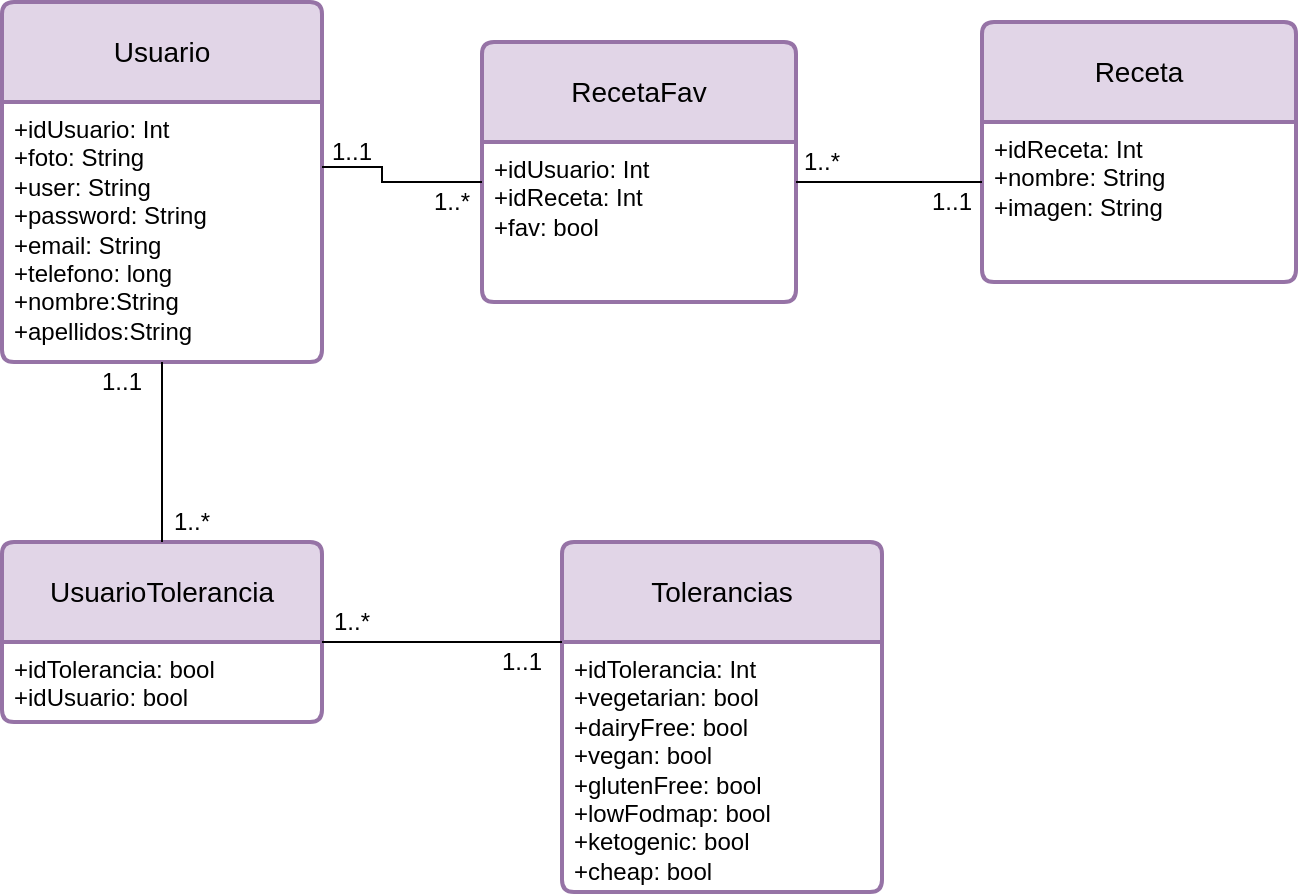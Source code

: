<mxfile version="24.2.5" type="device">
  <diagram name="Página-1" id="M6ePu9E1K2I5Mchbbi2I">
    <mxGraphModel dx="1199" dy="637" grid="1" gridSize="10" guides="1" tooltips="1" connect="1" arrows="1" fold="1" page="1" pageScale="1" pageWidth="827" pageHeight="1169" math="0" shadow="0">
      <root>
        <mxCell id="0" />
        <mxCell id="1" parent="0" />
        <mxCell id="xrLpbdg4YNMfr_yYw1od-8" value="Usuario" style="swimlane;childLayout=stackLayout;horizontal=1;startSize=50;horizontalStack=0;rounded=1;fontSize=14;fontStyle=0;strokeWidth=2;resizeParent=0;resizeLast=1;shadow=0;dashed=0;align=center;arcSize=4;whiteSpace=wrap;html=1;fillColor=#e1d5e7;strokeColor=#9673a6;" parent="1" vertex="1">
          <mxGeometry x="120" y="410" width="160" height="180" as="geometry" />
        </mxCell>
        <mxCell id="xrLpbdg4YNMfr_yYw1od-9" value="&lt;div&gt;+idUsuario: Int&lt;/div&gt;&lt;div&gt;+foto: String&lt;/div&gt;+user: String&lt;span style=&quot;white-space: pre;&quot;&gt;&#x9;&lt;/span&gt;&lt;span style=&quot;white-space: pre;&quot;&gt;&#x9;&lt;/span&gt;&lt;span style=&quot;white-space: pre;&quot;&gt;&#x9;&lt;/span&gt;&lt;br&gt;+password: String&lt;br&gt;+email: String&lt;div&gt;+telefono: long&lt;/div&gt;&lt;div&gt;+nombre:&lt;span style=&quot;background-color: initial;&quot;&gt;String&lt;/span&gt;&lt;/div&gt;&lt;div&gt;+apellidos:&lt;span style=&quot;background-color: initial;&quot;&gt;String&lt;/span&gt;&lt;/div&gt;" style="align=left;strokeColor=none;fillColor=none;spacingLeft=4;fontSize=12;verticalAlign=top;resizable=0;rotatable=0;part=1;html=1;" parent="xrLpbdg4YNMfr_yYw1od-8" vertex="1">
          <mxGeometry y="50" width="160" height="130" as="geometry" />
        </mxCell>
        <mxCell id="xrLpbdg4YNMfr_yYw1od-12" value="Receta" style="swimlane;childLayout=stackLayout;horizontal=1;startSize=50;horizontalStack=0;rounded=1;fontSize=14;fontStyle=0;strokeWidth=2;resizeParent=0;resizeLast=1;shadow=0;dashed=0;align=center;arcSize=4;whiteSpace=wrap;html=1;fillColor=#e1d5e7;strokeColor=#9673a6;" parent="1" vertex="1">
          <mxGeometry x="610" y="420" width="157" height="130" as="geometry" />
        </mxCell>
        <mxCell id="xrLpbdg4YNMfr_yYw1od-13" value="+idReceta: Int&lt;br&gt;+nombre: String&lt;span style=&quot;white-space: pre;&quot;&gt;&#x9;&lt;/span&gt;&lt;span style=&quot;white-space: pre;&quot;&gt;&#x9;&lt;/span&gt;&lt;span style=&quot;white-space: pre;&quot;&gt;&#x9;&lt;/span&gt;&lt;br&gt;+imagen: String" style="align=left;strokeColor=none;fillColor=none;spacingLeft=4;fontSize=12;verticalAlign=top;resizable=0;rotatable=0;part=1;html=1;" parent="xrLpbdg4YNMfr_yYw1od-12" vertex="1">
          <mxGeometry y="50" width="157" height="80" as="geometry" />
        </mxCell>
        <mxCell id="xrLpbdg4YNMfr_yYw1od-14" value="RecetaFav" style="swimlane;childLayout=stackLayout;horizontal=1;startSize=50;horizontalStack=0;rounded=1;fontSize=14;fontStyle=0;strokeWidth=2;resizeParent=0;resizeLast=1;shadow=0;dashed=0;align=center;arcSize=4;whiteSpace=wrap;html=1;fillColor=#e1d5e7;strokeColor=#9673a6;" parent="1" vertex="1">
          <mxGeometry x="360" y="430" width="157" height="130" as="geometry" />
        </mxCell>
        <mxCell id="xrLpbdg4YNMfr_yYw1od-15" value="+idUsuario: Int&lt;div&gt;+idReceta: Int&lt;/div&gt;&lt;div&gt;+fav: bool&lt;/div&gt;" style="align=left;strokeColor=none;fillColor=none;spacingLeft=4;fontSize=12;verticalAlign=top;resizable=0;rotatable=0;part=1;html=1;" parent="xrLpbdg4YNMfr_yYw1od-14" vertex="1">
          <mxGeometry y="50" width="157" height="80" as="geometry" />
        </mxCell>
        <mxCell id="xrLpbdg4YNMfr_yYw1od-16" value="Tolerancias" style="swimlane;childLayout=stackLayout;horizontal=1;startSize=50;horizontalStack=0;rounded=1;fontSize=14;fontStyle=0;strokeWidth=2;resizeParent=0;resizeLast=1;shadow=0;dashed=0;align=center;arcSize=4;whiteSpace=wrap;html=1;fillColor=#e1d5e7;strokeColor=#9673a6;" parent="1" vertex="1">
          <mxGeometry x="400" y="680" width="160" height="175" as="geometry" />
        </mxCell>
        <mxCell id="xrLpbdg4YNMfr_yYw1od-17" value="&lt;div&gt;+idTolerancia: Int&lt;/div&gt;+vegetarian: bool&lt;br&gt;+dairyFree: bool&lt;br&gt;+vegan: bool&lt;div&gt;+glutenFree: bool&lt;/div&gt;&lt;div&gt;+lowFodmap: bool&lt;/div&gt;&lt;div&gt;+ketogenic: bool&lt;/div&gt;&lt;div&gt;+cheap: bool&lt;/div&gt;" style="align=left;strokeColor=none;fillColor=none;spacingLeft=4;fontSize=12;verticalAlign=top;resizable=0;rotatable=0;part=1;html=1;" parent="xrLpbdg4YNMfr_yYw1od-16" vertex="1">
          <mxGeometry y="50" width="160" height="125" as="geometry" />
        </mxCell>
        <mxCell id="xrLpbdg4YNMfr_yYw1od-18" value="UsuarioTolerancia" style="swimlane;childLayout=stackLayout;horizontal=1;startSize=50;horizontalStack=0;rounded=1;fontSize=14;fontStyle=0;strokeWidth=2;resizeParent=0;resizeLast=1;shadow=0;dashed=0;align=center;arcSize=4;whiteSpace=wrap;html=1;fillColor=#e1d5e7;strokeColor=#9673a6;" parent="1" vertex="1">
          <mxGeometry x="120" y="680" width="160" height="90" as="geometry" />
        </mxCell>
        <mxCell id="xrLpbdg4YNMfr_yYw1od-19" value="+idTolerancia: bool&lt;div&gt;+idUsuario: bool&lt;/div&gt;" style="align=left;strokeColor=none;fillColor=none;spacingLeft=4;fontSize=12;verticalAlign=top;resizable=0;rotatable=0;part=1;html=1;" parent="xrLpbdg4YNMfr_yYw1od-18" vertex="1">
          <mxGeometry y="50" width="160" height="40" as="geometry" />
        </mxCell>
        <mxCell id="xrLpbdg4YNMfr_yYw1od-21" style="edgeStyle=orthogonalEdgeStyle;rounded=0;orthogonalLoop=1;jettySize=auto;html=1;exitX=0.5;exitY=1;exitDx=0;exitDy=0;entryX=0.5;entryY=0;entryDx=0;entryDy=0;endArrow=none;endFill=0;" parent="1" source="xrLpbdg4YNMfr_yYw1od-9" target="xrLpbdg4YNMfr_yYw1od-18" edge="1">
          <mxGeometry relative="1" as="geometry" />
        </mxCell>
        <mxCell id="xrLpbdg4YNMfr_yYw1od-22" style="edgeStyle=orthogonalEdgeStyle;rounded=0;orthogonalLoop=1;jettySize=auto;html=1;exitX=1;exitY=0;exitDx=0;exitDy=0;entryX=0;entryY=0;entryDx=0;entryDy=0;endArrow=none;endFill=0;" parent="1" source="xrLpbdg4YNMfr_yYw1od-19" target="xrLpbdg4YNMfr_yYw1od-17" edge="1">
          <mxGeometry relative="1" as="geometry">
            <Array as="points">
              <mxPoint x="340" y="730" />
              <mxPoint x="340" y="730" />
            </Array>
          </mxGeometry>
        </mxCell>
        <mxCell id="xrLpbdg4YNMfr_yYw1od-23" style="edgeStyle=orthogonalEdgeStyle;rounded=0;orthogonalLoop=1;jettySize=auto;html=1;exitX=1;exitY=0.25;exitDx=0;exitDy=0;entryX=0;entryY=0.25;entryDx=0;entryDy=0;endArrow=none;endFill=0;" parent="1" source="xrLpbdg4YNMfr_yYw1od-9" target="xrLpbdg4YNMfr_yYw1od-15" edge="1">
          <mxGeometry relative="1" as="geometry">
            <Array as="points">
              <mxPoint x="310" y="492" />
              <mxPoint x="310" y="500" />
            </Array>
          </mxGeometry>
        </mxCell>
        <mxCell id="xrLpbdg4YNMfr_yYw1od-25" style="edgeStyle=orthogonalEdgeStyle;rounded=0;orthogonalLoop=1;jettySize=auto;html=1;exitX=1;exitY=0.25;exitDx=0;exitDy=0;entryX=0;entryY=0.375;entryDx=0;entryDy=0;entryPerimeter=0;endArrow=none;endFill=0;" parent="1" source="xrLpbdg4YNMfr_yYw1od-15" target="xrLpbdg4YNMfr_yYw1od-13" edge="1">
          <mxGeometry relative="1" as="geometry" />
        </mxCell>
        <mxCell id="xrLpbdg4YNMfr_yYw1od-26" value="1..*" style="text;html=1;align=center;verticalAlign=middle;whiteSpace=wrap;rounded=0;" parent="1" vertex="1">
          <mxGeometry x="275" y="710" width="40" height="20" as="geometry" />
        </mxCell>
        <mxCell id="xrLpbdg4YNMfr_yYw1od-27" value="1..*" style="text;html=1;align=center;verticalAlign=middle;whiteSpace=wrap;rounded=0;" parent="1" vertex="1">
          <mxGeometry x="190" y="660" width="50" height="20" as="geometry" />
        </mxCell>
        <mxCell id="xrLpbdg4YNMfr_yYw1od-28" value="1..*" style="text;html=1;align=center;verticalAlign=middle;whiteSpace=wrap;rounded=0;" parent="1" vertex="1">
          <mxGeometry x="330" y="500" width="30" height="20" as="geometry" />
        </mxCell>
        <mxCell id="xrLpbdg4YNMfr_yYw1od-29" value="1..*" style="text;html=1;align=center;verticalAlign=middle;whiteSpace=wrap;rounded=0;" parent="1" vertex="1">
          <mxGeometry x="510" y="480" width="40" height="20" as="geometry" />
        </mxCell>
        <mxCell id="xrLpbdg4YNMfr_yYw1od-30" value="1..1" style="text;html=1;align=center;verticalAlign=middle;whiteSpace=wrap;rounded=0;" parent="1" vertex="1">
          <mxGeometry x="360" y="730" width="40" height="20" as="geometry" />
        </mxCell>
        <mxCell id="xrLpbdg4YNMfr_yYw1od-32" value="1..1" style="text;html=1;align=center;verticalAlign=middle;whiteSpace=wrap;rounded=0;" parent="1" vertex="1">
          <mxGeometry x="150" y="585" width="60" height="30" as="geometry" />
        </mxCell>
        <mxCell id="xrLpbdg4YNMfr_yYw1od-33" value="1..1" style="text;html=1;align=center;verticalAlign=middle;whiteSpace=wrap;rounded=0;" parent="1" vertex="1">
          <mxGeometry x="270" y="470" width="50" height="30" as="geometry" />
        </mxCell>
        <mxCell id="xrLpbdg4YNMfr_yYw1od-34" value="1..1" style="text;html=1;align=center;verticalAlign=middle;whiteSpace=wrap;rounded=0;" parent="1" vertex="1">
          <mxGeometry x="570" y="500" width="50" height="20" as="geometry" />
        </mxCell>
      </root>
    </mxGraphModel>
  </diagram>
</mxfile>
